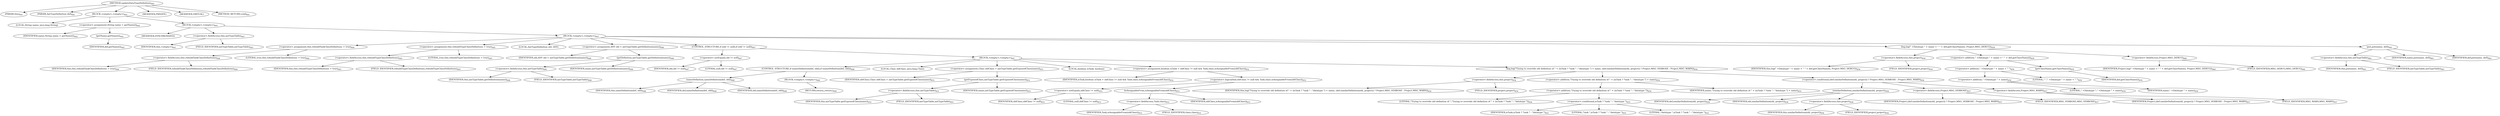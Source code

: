 digraph "updateDataTypeDefinition" {  
"1271" [label = <(METHOD,updateDataTypeDefinition)<SUB>641</SUB>> ]
"46" [label = <(PARAM,this)<SUB>641</SUB>> ]
"1272" [label = <(PARAM,AntTypeDefinition def)<SUB>641</SUB>> ]
"1273" [label = <(BLOCK,&lt;empty&gt;,&lt;empty&gt;)<SUB>641</SUB>> ]
"1274" [label = <(LOCAL,String name: java.lang.String)> ]
"1275" [label = <(&lt;operator&gt;.assignment,String name = getName())<SUB>642</SUB>> ]
"1276" [label = <(IDENTIFIER,name,String name = getName())<SUB>642</SUB>> ]
"1277" [label = <(getName,getName())<SUB>642</SUB>> ]
"1278" [label = <(IDENTIFIER,def,getName())<SUB>642</SUB>> ]
"1279" [label = <(BLOCK,&lt;empty&gt;,&lt;empty&gt;)<SUB>643</SUB>> ]
"1280" [label = <(MODIFIER,SYNCHRONIZED)> ]
"1281" [label = <(&lt;operator&gt;.fieldAccess,this.antTypeTable)<SUB>643</SUB>> ]
"1282" [label = <(IDENTIFIER,this,&lt;empty&gt;)<SUB>643</SUB>> ]
"1283" [label = <(FIELD_IDENTIFIER,antTypeTable,antTypeTable)<SUB>643</SUB>> ]
"1284" [label = <(BLOCK,&lt;empty&gt;,&lt;empty&gt;)<SUB>643</SUB>> ]
"1285" [label = <(&lt;operator&gt;.assignment,this.rebuildTaskClassDefinitions = true)<SUB>644</SUB>> ]
"1286" [label = <(&lt;operator&gt;.fieldAccess,this.rebuildTaskClassDefinitions)<SUB>644</SUB>> ]
"1287" [label = <(IDENTIFIER,this,this.rebuildTaskClassDefinitions = true)<SUB>644</SUB>> ]
"1288" [label = <(FIELD_IDENTIFIER,rebuildTaskClassDefinitions,rebuildTaskClassDefinitions)<SUB>644</SUB>> ]
"1289" [label = <(LITERAL,true,this.rebuildTaskClassDefinitions = true)<SUB>644</SUB>> ]
"1290" [label = <(&lt;operator&gt;.assignment,this.rebuildTypeClassDefinitions = true)<SUB>645</SUB>> ]
"1291" [label = <(&lt;operator&gt;.fieldAccess,this.rebuildTypeClassDefinitions)<SUB>645</SUB>> ]
"1292" [label = <(IDENTIFIER,this,this.rebuildTypeClassDefinitions = true)<SUB>645</SUB>> ]
"1293" [label = <(FIELD_IDENTIFIER,rebuildTypeClassDefinitions,rebuildTypeClassDefinitions)<SUB>645</SUB>> ]
"1294" [label = <(LITERAL,true,this.rebuildTypeClassDefinitions = true)<SUB>645</SUB>> ]
"1295" [label = <(LOCAL,AntTypeDefinition old: ANY)> ]
"1296" [label = <(&lt;operator&gt;.assignment,ANY old = antTypeTable.getDefinition(name))<SUB>646</SUB>> ]
"1297" [label = <(IDENTIFIER,old,ANY old = antTypeTable.getDefinition(name))<SUB>646</SUB>> ]
"1298" [label = <(getDefinition,antTypeTable.getDefinition(name))<SUB>646</SUB>> ]
"1299" [label = <(&lt;operator&gt;.fieldAccess,this.antTypeTable)<SUB>646</SUB>> ]
"1300" [label = <(IDENTIFIER,this,antTypeTable.getDefinition(name))<SUB>646</SUB>> ]
"1301" [label = <(FIELD_IDENTIFIER,antTypeTable,antTypeTable)<SUB>646</SUB>> ]
"1302" [label = <(IDENTIFIER,name,antTypeTable.getDefinition(name))<SUB>646</SUB>> ]
"1303" [label = <(CONTROL_STRUCTURE,if (old != null),if (old != null))<SUB>647</SUB>> ]
"1304" [label = <(&lt;operator&gt;.notEquals,old != null)<SUB>647</SUB>> ]
"1305" [label = <(IDENTIFIER,old,old != null)<SUB>647</SUB>> ]
"1306" [label = <(LITERAL,null,old != null)<SUB>647</SUB>> ]
"1307" [label = <(BLOCK,&lt;empty&gt;,&lt;empty&gt;)<SUB>647</SUB>> ]
"1308" [label = <(CONTROL_STRUCTURE,if (sameDefinition(def, old)),if (sameDefinition(def, old)))<SUB>648</SUB>> ]
"1309" [label = <(sameDefinition,sameDefinition(def, old))<SUB>648</SUB>> ]
"45" [label = <(IDENTIFIER,this,sameDefinition(def, old))<SUB>648</SUB>> ]
"1310" [label = <(IDENTIFIER,def,sameDefinition(def, old))<SUB>648</SUB>> ]
"1311" [label = <(IDENTIFIER,old,sameDefinition(def, old))<SUB>648</SUB>> ]
"1312" [label = <(BLOCK,&lt;empty&gt;,&lt;empty&gt;)<SUB>648</SUB>> ]
"1313" [label = <(RETURN,return;,return;)<SUB>649</SUB>> ]
"1314" [label = <(LOCAL,Class oldClass: java.lang.Class)> ]
"1315" [label = <(&lt;operator&gt;.assignment,Class oldClass = antTypeTable.getExposedClass(name))<SUB>651</SUB>> ]
"1316" [label = <(IDENTIFIER,oldClass,Class oldClass = antTypeTable.getExposedClass(name))<SUB>651</SUB>> ]
"1317" [label = <(getExposedClass,antTypeTable.getExposedClass(name))<SUB>651</SUB>> ]
"1318" [label = <(&lt;operator&gt;.fieldAccess,this.antTypeTable)<SUB>651</SUB>> ]
"1319" [label = <(IDENTIFIER,this,antTypeTable.getExposedClass(name))<SUB>651</SUB>> ]
"1320" [label = <(FIELD_IDENTIFIER,antTypeTable,antTypeTable)<SUB>651</SUB>> ]
"1321" [label = <(IDENTIFIER,name,antTypeTable.getExposedClass(name))<SUB>651</SUB>> ]
"1322" [label = <(LOCAL,boolean isTask: boolean)> ]
"1323" [label = <(&lt;operator&gt;.assignment,boolean isTask = oldClass != null &amp;&amp; Task.class.isAssignableFrom(oldClass))<SUB>652</SUB>> ]
"1324" [label = <(IDENTIFIER,isTask,boolean isTask = oldClass != null &amp;&amp; Task.class.isAssignableFrom(oldClass))<SUB>652</SUB>> ]
"1325" [label = <(&lt;operator&gt;.logicalAnd,oldClass != null &amp;&amp; Task.class.isAssignableFrom(oldClass))<SUB>653</SUB>> ]
"1326" [label = <(&lt;operator&gt;.notEquals,oldClass != null)<SUB>653</SUB>> ]
"1327" [label = <(IDENTIFIER,oldClass,oldClass != null)<SUB>653</SUB>> ]
"1328" [label = <(LITERAL,null,oldClass != null)<SUB>653</SUB>> ]
"1329" [label = <(isAssignableFrom,isAssignableFrom(oldClass))<SUB>653</SUB>> ]
"1330" [label = <(&lt;operator&gt;.fieldAccess,Task.class)<SUB>653</SUB>> ]
"1331" [label = <(IDENTIFIER,Task,isAssignableFrom(oldClass))<SUB>653</SUB>> ]
"1332" [label = <(FIELD_IDENTIFIER,class,class)<SUB>653</SUB>> ]
"1333" [label = <(IDENTIFIER,oldClass,isAssignableFrom(oldClass))<SUB>653</SUB>> ]
"1334" [label = <(log,log(&quot;Trying to override old definition of &quot; + (isTask ? &quot;task &quot; : &quot;datatype &quot;) + name, (def.similarDefinition(old, project)) ? Project.MSG_VERBOSE : Project.MSG_WARN))<SUB>654</SUB>> ]
"1335" [label = <(&lt;operator&gt;.fieldAccess,this.project)<SUB>654</SUB>> ]
"1336" [label = <(IDENTIFIER,this,log(&quot;Trying to override old definition of &quot; + (isTask ? &quot;task &quot; : &quot;datatype &quot;) + name, (def.similarDefinition(old, project)) ? Project.MSG_VERBOSE : Project.MSG_WARN))<SUB>654</SUB>> ]
"1337" [label = <(FIELD_IDENTIFIER,project,project)<SUB>654</SUB>> ]
"1338" [label = <(&lt;operator&gt;.addition,&quot;Trying to override old definition of &quot; + (isTask ? &quot;task &quot; : &quot;datatype &quot;) + name)<SUB>654</SUB>> ]
"1339" [label = <(&lt;operator&gt;.addition,&quot;Trying to override old definition of &quot; + (isTask ? &quot;task &quot; : &quot;datatype &quot;))<SUB>654</SUB>> ]
"1340" [label = <(LITERAL,&quot;Trying to override old definition of &quot;,&quot;Trying to override old definition of &quot; + (isTask ? &quot;task &quot; : &quot;datatype &quot;))<SUB>654</SUB>> ]
"1341" [label = <(&lt;operator&gt;.conditional,isTask ? &quot;task &quot; : &quot;datatype &quot;)<SUB>655</SUB>> ]
"1342" [label = <(IDENTIFIER,isTask,isTask ? &quot;task &quot; : &quot;datatype &quot;)<SUB>655</SUB>> ]
"1343" [label = <(LITERAL,&quot;task &quot;,isTask ? &quot;task &quot; : &quot;datatype &quot;)<SUB>655</SUB>> ]
"1344" [label = <(LITERAL,&quot;datatype &quot;,isTask ? &quot;task &quot; : &quot;datatype &quot;)<SUB>655</SUB>> ]
"1345" [label = <(IDENTIFIER,name,&quot;Trying to override old definition of &quot; + (isTask ? &quot;task &quot; : &quot;datatype &quot;) + name)<SUB>655</SUB>> ]
"1346" [label = <(&lt;operator&gt;.conditional,(def.similarDefinition(old, project)) ? Project.MSG_VERBOSE : Project.MSG_WARN)<SUB>656</SUB>> ]
"1347" [label = <(similarDefinition,similarDefinition(old, project))<SUB>656</SUB>> ]
"1348" [label = <(IDENTIFIER,def,similarDefinition(old, project))<SUB>656</SUB>> ]
"1349" [label = <(IDENTIFIER,old,similarDefinition(old, project))<SUB>656</SUB>> ]
"1350" [label = <(&lt;operator&gt;.fieldAccess,this.project)<SUB>656</SUB>> ]
"1351" [label = <(IDENTIFIER,this,similarDefinition(old, project))<SUB>656</SUB>> ]
"1352" [label = <(FIELD_IDENTIFIER,project,project)<SUB>656</SUB>> ]
"1353" [label = <(&lt;operator&gt;.fieldAccess,Project.MSG_VERBOSE)<SUB>657</SUB>> ]
"1354" [label = <(IDENTIFIER,Project,(def.similarDefinition(old, project)) ? Project.MSG_VERBOSE : Project.MSG_WARN)<SUB>657</SUB>> ]
"1355" [label = <(FIELD_IDENTIFIER,MSG_VERBOSE,MSG_VERBOSE)<SUB>657</SUB>> ]
"1356" [label = <(&lt;operator&gt;.fieldAccess,Project.MSG_WARN)<SUB>657</SUB>> ]
"1357" [label = <(IDENTIFIER,Project,(def.similarDefinition(old, project)) ? Project.MSG_VERBOSE : Project.MSG_WARN)<SUB>657</SUB>> ]
"1358" [label = <(FIELD_IDENTIFIER,MSG_WARN,MSG_WARN)<SUB>657</SUB>> ]
"1359" [label = <(log,log(&quot; +Datatype &quot; + name + &quot; &quot; + def.getClassName(), Project.MSG_DEBUG))<SUB>659</SUB>> ]
"1360" [label = <(&lt;operator&gt;.fieldAccess,this.project)<SUB>659</SUB>> ]
"1361" [label = <(IDENTIFIER,this,log(&quot; +Datatype &quot; + name + &quot; &quot; + def.getClassName(), Project.MSG_DEBUG))<SUB>659</SUB>> ]
"1362" [label = <(FIELD_IDENTIFIER,project,project)<SUB>659</SUB>> ]
"1363" [label = <(&lt;operator&gt;.addition,&quot; +Datatype &quot; + name + &quot; &quot; + def.getClassName())<SUB>659</SUB>> ]
"1364" [label = <(&lt;operator&gt;.addition,&quot; +Datatype &quot; + name + &quot; &quot;)<SUB>659</SUB>> ]
"1365" [label = <(&lt;operator&gt;.addition,&quot; +Datatype &quot; + name)<SUB>659</SUB>> ]
"1366" [label = <(LITERAL,&quot; +Datatype &quot;,&quot; +Datatype &quot; + name)<SUB>659</SUB>> ]
"1367" [label = <(IDENTIFIER,name,&quot; +Datatype &quot; + name)<SUB>659</SUB>> ]
"1368" [label = <(LITERAL,&quot; &quot;,&quot; +Datatype &quot; + name + &quot; &quot;)<SUB>659</SUB>> ]
"1369" [label = <(getClassName,getClassName())<SUB>659</SUB>> ]
"1370" [label = <(IDENTIFIER,def,getClassName())<SUB>659</SUB>> ]
"1371" [label = <(&lt;operator&gt;.fieldAccess,Project.MSG_DEBUG)<SUB>660</SUB>> ]
"1372" [label = <(IDENTIFIER,Project,log(&quot; +Datatype &quot; + name + &quot; &quot; + def.getClassName(), Project.MSG_DEBUG))<SUB>660</SUB>> ]
"1373" [label = <(FIELD_IDENTIFIER,MSG_DEBUG,MSG_DEBUG)<SUB>660</SUB>> ]
"1374" [label = <(put,put(name, def))<SUB>661</SUB>> ]
"1375" [label = <(&lt;operator&gt;.fieldAccess,this.antTypeTable)<SUB>661</SUB>> ]
"1376" [label = <(IDENTIFIER,this,put(name, def))<SUB>661</SUB>> ]
"1377" [label = <(FIELD_IDENTIFIER,antTypeTable,antTypeTable)<SUB>661</SUB>> ]
"1378" [label = <(IDENTIFIER,name,put(name, def))<SUB>661</SUB>> ]
"1379" [label = <(IDENTIFIER,def,put(name, def))<SUB>661</SUB>> ]
"1380" [label = <(MODIFIER,PRIVATE)> ]
"1381" [label = <(MODIFIER,VIRTUAL)> ]
"1382" [label = <(METHOD_RETURN,void)<SUB>641</SUB>> ]
  "1271" -> "46" 
  "1271" -> "1272" 
  "1271" -> "1273" 
  "1271" -> "1380" 
  "1271" -> "1381" 
  "1271" -> "1382" 
  "1273" -> "1274" 
  "1273" -> "1275" 
  "1273" -> "1279" 
  "1275" -> "1276" 
  "1275" -> "1277" 
  "1277" -> "1278" 
  "1279" -> "1280" 
  "1279" -> "1281" 
  "1279" -> "1284" 
  "1281" -> "1282" 
  "1281" -> "1283" 
  "1284" -> "1285" 
  "1284" -> "1290" 
  "1284" -> "1295" 
  "1284" -> "1296" 
  "1284" -> "1303" 
  "1284" -> "1359" 
  "1284" -> "1374" 
  "1285" -> "1286" 
  "1285" -> "1289" 
  "1286" -> "1287" 
  "1286" -> "1288" 
  "1290" -> "1291" 
  "1290" -> "1294" 
  "1291" -> "1292" 
  "1291" -> "1293" 
  "1296" -> "1297" 
  "1296" -> "1298" 
  "1298" -> "1299" 
  "1298" -> "1302" 
  "1299" -> "1300" 
  "1299" -> "1301" 
  "1303" -> "1304" 
  "1303" -> "1307" 
  "1304" -> "1305" 
  "1304" -> "1306" 
  "1307" -> "1308" 
  "1307" -> "1314" 
  "1307" -> "1315" 
  "1307" -> "1322" 
  "1307" -> "1323" 
  "1307" -> "1334" 
  "1308" -> "1309" 
  "1308" -> "1312" 
  "1309" -> "45" 
  "1309" -> "1310" 
  "1309" -> "1311" 
  "1312" -> "1313" 
  "1315" -> "1316" 
  "1315" -> "1317" 
  "1317" -> "1318" 
  "1317" -> "1321" 
  "1318" -> "1319" 
  "1318" -> "1320" 
  "1323" -> "1324" 
  "1323" -> "1325" 
  "1325" -> "1326" 
  "1325" -> "1329" 
  "1326" -> "1327" 
  "1326" -> "1328" 
  "1329" -> "1330" 
  "1329" -> "1333" 
  "1330" -> "1331" 
  "1330" -> "1332" 
  "1334" -> "1335" 
  "1334" -> "1338" 
  "1334" -> "1346" 
  "1335" -> "1336" 
  "1335" -> "1337" 
  "1338" -> "1339" 
  "1338" -> "1345" 
  "1339" -> "1340" 
  "1339" -> "1341" 
  "1341" -> "1342" 
  "1341" -> "1343" 
  "1341" -> "1344" 
  "1346" -> "1347" 
  "1346" -> "1353" 
  "1346" -> "1356" 
  "1347" -> "1348" 
  "1347" -> "1349" 
  "1347" -> "1350" 
  "1350" -> "1351" 
  "1350" -> "1352" 
  "1353" -> "1354" 
  "1353" -> "1355" 
  "1356" -> "1357" 
  "1356" -> "1358" 
  "1359" -> "1360" 
  "1359" -> "1363" 
  "1359" -> "1371" 
  "1360" -> "1361" 
  "1360" -> "1362" 
  "1363" -> "1364" 
  "1363" -> "1369" 
  "1364" -> "1365" 
  "1364" -> "1368" 
  "1365" -> "1366" 
  "1365" -> "1367" 
  "1369" -> "1370" 
  "1371" -> "1372" 
  "1371" -> "1373" 
  "1374" -> "1375" 
  "1374" -> "1378" 
  "1374" -> "1379" 
  "1375" -> "1376" 
  "1375" -> "1377" 
}
